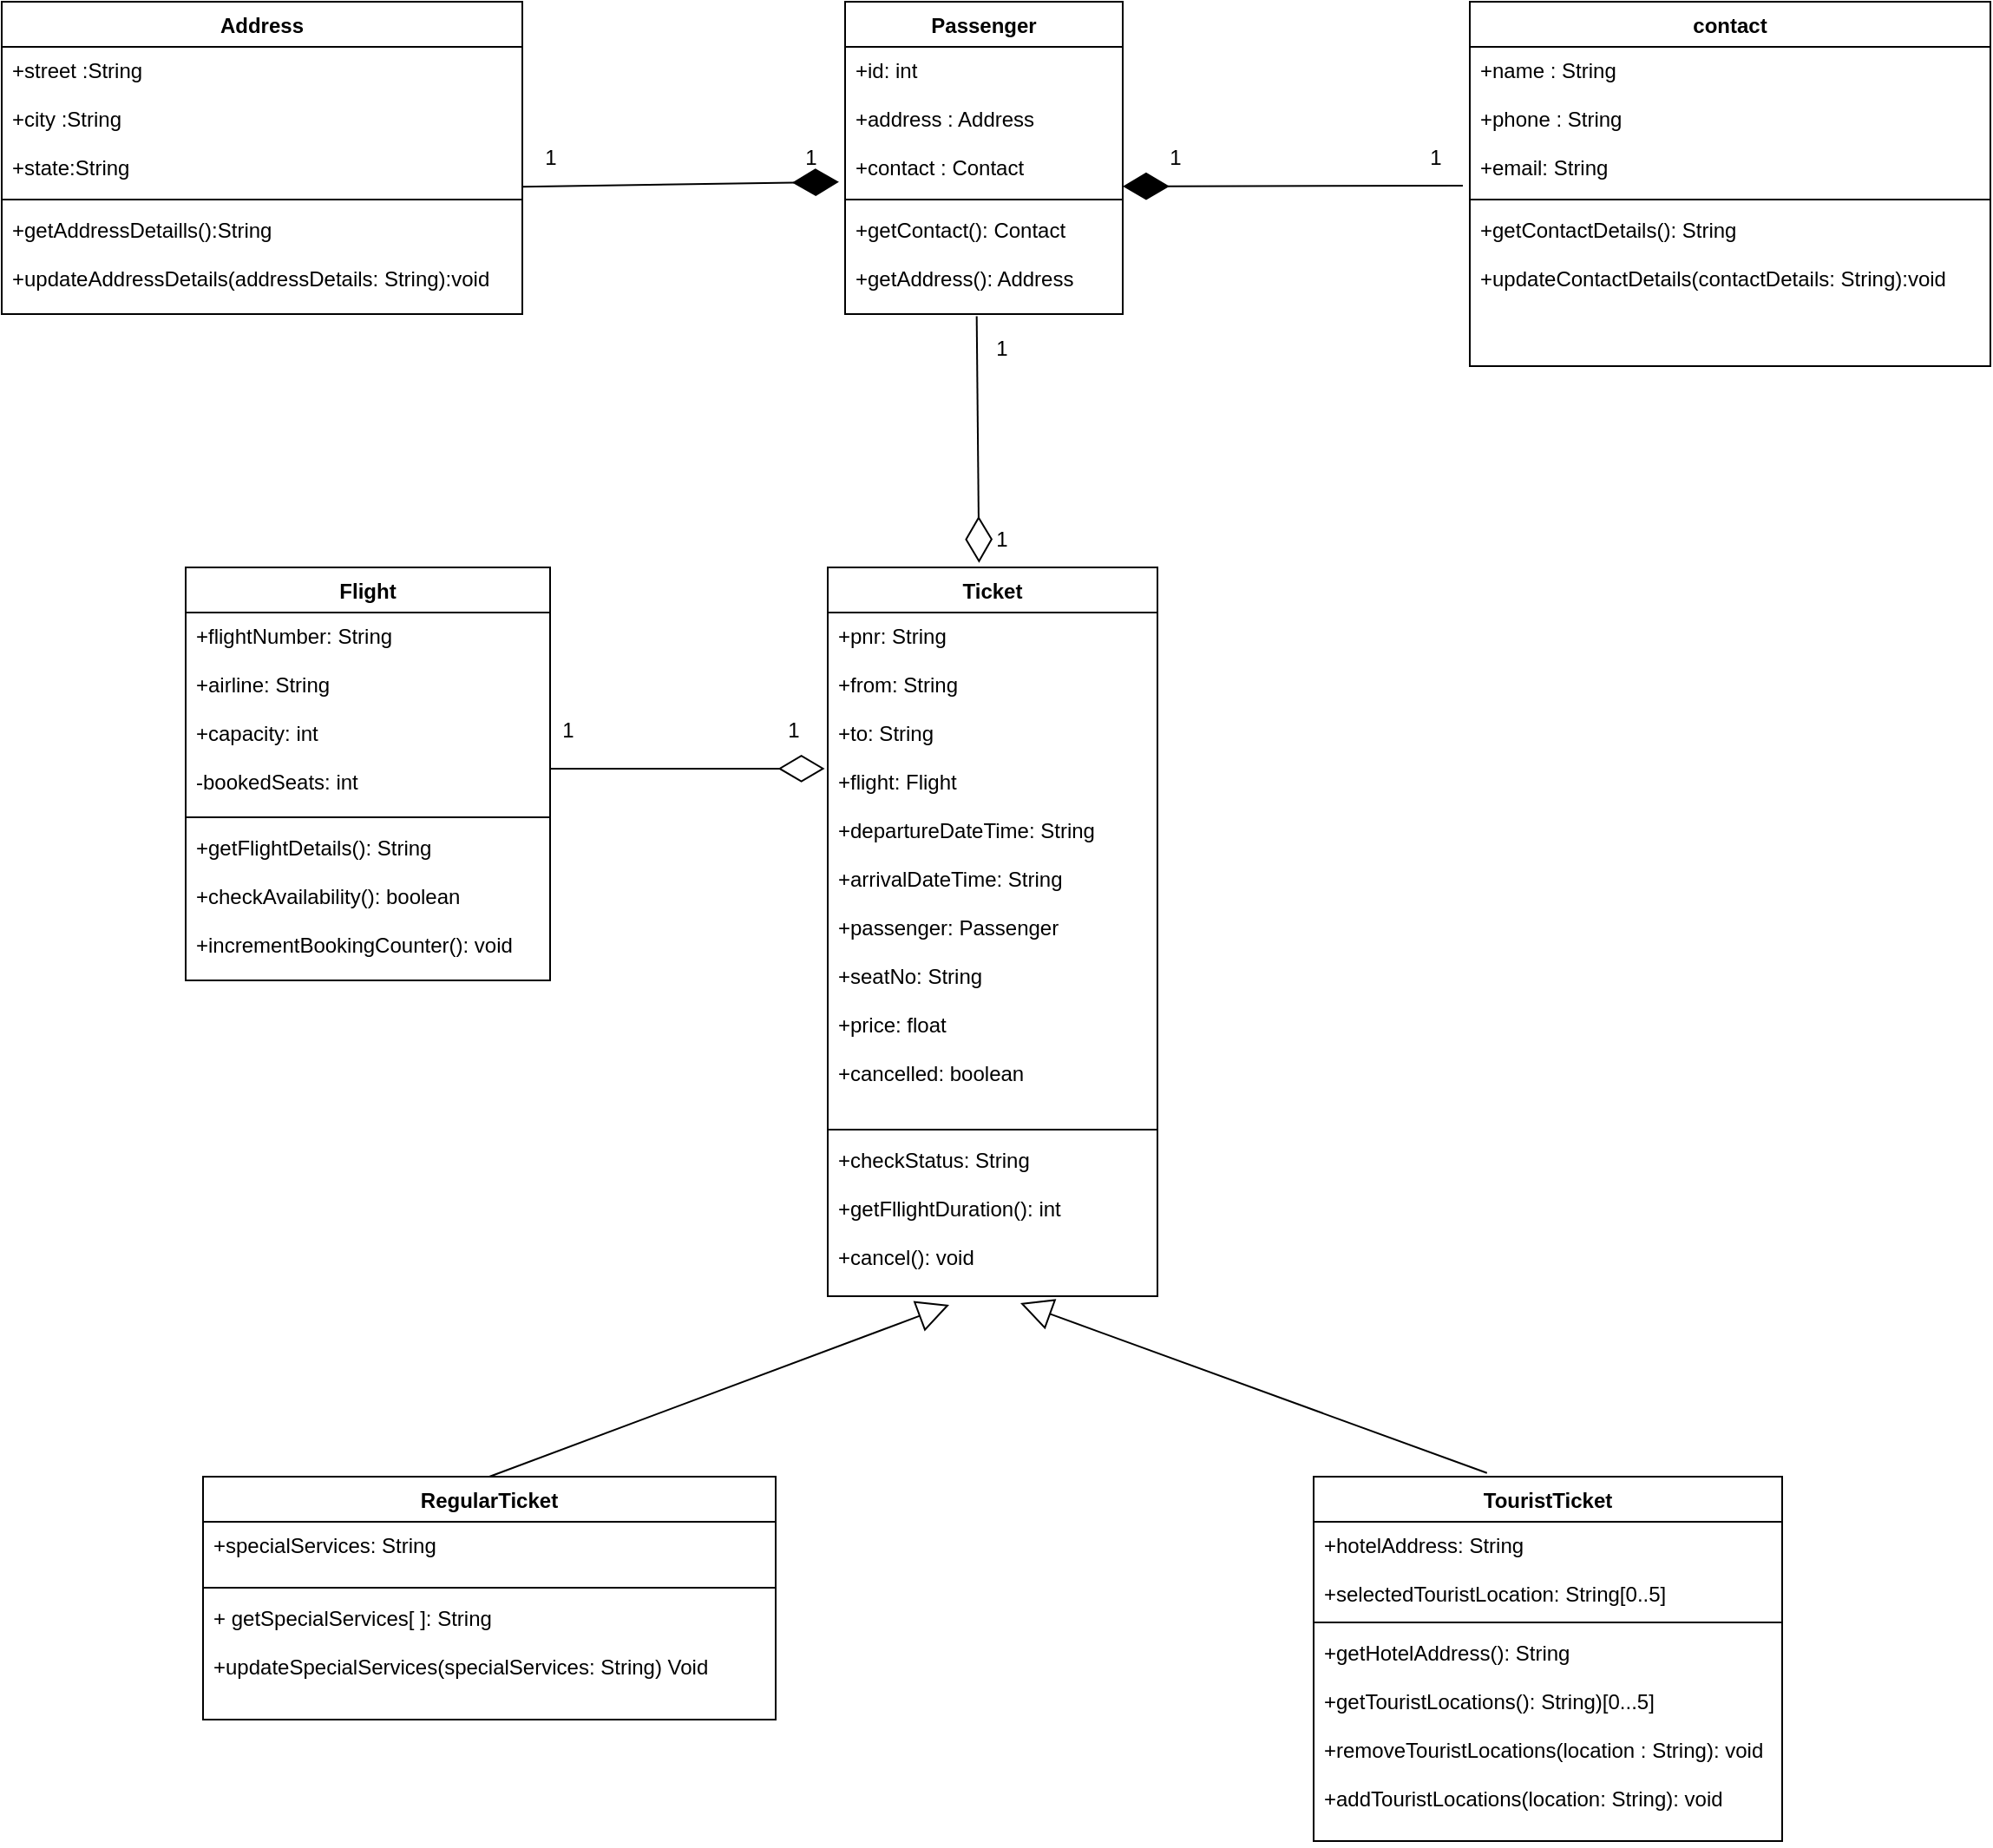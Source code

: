 <mxfile version="14.1.8" type="device"><diagram id="C5RBs43oDa-KdzZeNtuy" name="Page-1"><mxGraphModel dx="1092" dy="494" grid="1" gridSize="10" guides="1" tooltips="1" connect="1" arrows="1" fold="1" page="1" pageScale="1" pageWidth="827" pageHeight="1169" math="0" shadow="0"><root><mxCell id="WIyWlLk6GJQsqaUBKTNV-0"/><mxCell id="WIyWlLk6GJQsqaUBKTNV-1" parent="WIyWlLk6GJQsqaUBKTNV-0"/><mxCell id="g8FYmEhBHxG1YMNb0FzM-0" value="Passenger" style="swimlane;fontStyle=1;align=center;verticalAlign=top;childLayout=stackLayout;horizontal=1;startSize=26;horizontalStack=0;resizeParent=1;resizeParentMax=0;resizeLast=0;collapsible=1;marginBottom=0;" parent="WIyWlLk6GJQsqaUBKTNV-1" vertex="1"><mxGeometry x="750" y="80" width="160" height="180" as="geometry"/></mxCell><mxCell id="g8FYmEhBHxG1YMNb0FzM-1" value="+id: int&#10;&#10;+address : Address&#10;&#10;+contact : Contact" style="text;strokeColor=none;fillColor=none;align=left;verticalAlign=top;spacingLeft=4;spacingRight=4;overflow=hidden;rotatable=0;points=[[0,0.5],[1,0.5]];portConstraint=eastwest;" parent="g8FYmEhBHxG1YMNb0FzM-0" vertex="1"><mxGeometry y="26" width="160" height="84" as="geometry"/></mxCell><mxCell id="g8FYmEhBHxG1YMNb0FzM-2" value="" style="line;strokeWidth=1;fillColor=none;align=left;verticalAlign=middle;spacingTop=-1;spacingLeft=3;spacingRight=3;rotatable=0;labelPosition=right;points=[];portConstraint=eastwest;" parent="g8FYmEhBHxG1YMNb0FzM-0" vertex="1"><mxGeometry y="110" width="160" height="8" as="geometry"/></mxCell><mxCell id="g8FYmEhBHxG1YMNb0FzM-3" value="+getContact(): Contact&#10;&#10;+getAddress(): Address" style="text;strokeColor=none;fillColor=none;align=left;verticalAlign=top;spacingLeft=4;spacingRight=4;overflow=hidden;rotatable=0;points=[[0,0.5],[1,0.5]];portConstraint=eastwest;" parent="g8FYmEhBHxG1YMNb0FzM-0" vertex="1"><mxGeometry y="118" width="160" height="62" as="geometry"/></mxCell><mxCell id="g8FYmEhBHxG1YMNb0FzM-4" value="Address" style="swimlane;fontStyle=1;align=center;verticalAlign=top;childLayout=stackLayout;horizontal=1;startSize=26;horizontalStack=0;resizeParent=1;resizeParentMax=0;resizeLast=0;collapsible=1;marginBottom=0;" parent="WIyWlLk6GJQsqaUBKTNV-1" vertex="1"><mxGeometry x="264" y="80" width="300" height="180" as="geometry"><mxRectangle x="264" y="80" width="80" height="26" as="alternateBounds"/></mxGeometry></mxCell><mxCell id="g8FYmEhBHxG1YMNb0FzM-5" value="+street :String&#10;&#10;+city :String&#10;&#10;+state:String" style="text;strokeColor=none;fillColor=none;align=left;verticalAlign=top;spacingLeft=4;spacingRight=4;overflow=hidden;rotatable=0;points=[[0,0.5],[1,0.5]];portConstraint=eastwest;" parent="g8FYmEhBHxG1YMNb0FzM-4" vertex="1"><mxGeometry y="26" width="300" height="84" as="geometry"/></mxCell><mxCell id="g8FYmEhBHxG1YMNb0FzM-6" value="" style="line;strokeWidth=1;fillColor=none;align=left;verticalAlign=middle;spacingTop=-1;spacingLeft=3;spacingRight=3;rotatable=0;labelPosition=right;points=[];portConstraint=eastwest;" parent="g8FYmEhBHxG1YMNb0FzM-4" vertex="1"><mxGeometry y="110" width="300" height="8" as="geometry"/></mxCell><mxCell id="g8FYmEhBHxG1YMNb0FzM-7" value="+getAddressDetaills():String&#10;&#10;+updateAddressDetails(addressDetails: String):void" style="text;strokeColor=none;fillColor=none;align=left;verticalAlign=top;spacingLeft=4;spacingRight=4;overflow=hidden;rotatable=0;points=[[0,0.5],[1,0.5]];portConstraint=eastwest;" parent="g8FYmEhBHxG1YMNb0FzM-4" vertex="1"><mxGeometry y="118" width="300" height="62" as="geometry"/></mxCell><mxCell id="g8FYmEhBHxG1YMNb0FzM-8" value="contact" style="swimlane;fontStyle=1;align=center;verticalAlign=top;childLayout=stackLayout;horizontal=1;startSize=26;horizontalStack=0;resizeParent=1;resizeParentMax=0;resizeLast=0;collapsible=1;marginBottom=0;" parent="WIyWlLk6GJQsqaUBKTNV-1" vertex="1"><mxGeometry x="1110" y="80" width="300" height="210" as="geometry"/></mxCell><mxCell id="g8FYmEhBHxG1YMNb0FzM-9" value="+name : String&#10;&#10;+phone : String&#10;&#10;+email: String" style="text;strokeColor=none;fillColor=none;align=left;verticalAlign=top;spacingLeft=4;spacingRight=4;overflow=hidden;rotatable=0;points=[[0,0.5],[1,0.5]];portConstraint=eastwest;" parent="g8FYmEhBHxG1YMNb0FzM-8" vertex="1"><mxGeometry y="26" width="300" height="84" as="geometry"/></mxCell><mxCell id="g8FYmEhBHxG1YMNb0FzM-10" value="" style="line;strokeWidth=1;fillColor=none;align=left;verticalAlign=middle;spacingTop=-1;spacingLeft=3;spacingRight=3;rotatable=0;labelPosition=right;points=[];portConstraint=eastwest;" parent="g8FYmEhBHxG1YMNb0FzM-8" vertex="1"><mxGeometry y="110" width="300" height="8" as="geometry"/></mxCell><mxCell id="g8FYmEhBHxG1YMNb0FzM-11" value="+getContactDetails(): String&#10;&#10;+updateContactDetails(contactDetails: String):void" style="text;strokeColor=none;fillColor=none;align=left;verticalAlign=top;spacingLeft=4;spacingRight=4;overflow=hidden;rotatable=0;points=[[0,0.5],[1,0.5]];portConstraint=eastwest;" parent="g8FYmEhBHxG1YMNb0FzM-8" vertex="1"><mxGeometry y="118" width="300" height="92" as="geometry"/></mxCell><mxCell id="g8FYmEhBHxG1YMNb0FzM-12" value="Flight" style="swimlane;fontStyle=1;align=center;verticalAlign=top;childLayout=stackLayout;horizontal=1;startSize=26;horizontalStack=0;resizeParent=1;resizeParentMax=0;resizeLast=0;collapsible=1;marginBottom=0;" parent="WIyWlLk6GJQsqaUBKTNV-1" vertex="1"><mxGeometry x="370" y="406" width="210" height="238" as="geometry"/></mxCell><mxCell id="g8FYmEhBHxG1YMNb0FzM-13" value="+flightNumber: String&#10;&#10;+airline: String&#10;&#10;+capacity: int&#10;&#10;-bookedSeats: int" style="text;strokeColor=none;fillColor=none;align=left;verticalAlign=top;spacingLeft=4;spacingRight=4;overflow=hidden;rotatable=0;points=[[0,0.5],[1,0.5]];portConstraint=eastwest;" parent="g8FYmEhBHxG1YMNb0FzM-12" vertex="1"><mxGeometry y="26" width="210" height="114" as="geometry"/></mxCell><mxCell id="g8FYmEhBHxG1YMNb0FzM-14" value="" style="line;strokeWidth=1;fillColor=none;align=left;verticalAlign=middle;spacingTop=-1;spacingLeft=3;spacingRight=3;rotatable=0;labelPosition=right;points=[];portConstraint=eastwest;" parent="g8FYmEhBHxG1YMNb0FzM-12" vertex="1"><mxGeometry y="140" width="210" height="8" as="geometry"/></mxCell><mxCell id="g8FYmEhBHxG1YMNb0FzM-15" value="+getFlightDetails(): String&#10;&#10;+checkAvailability(): boolean &#10;&#10;+incrementBookingCounter(): void" style="text;strokeColor=none;fillColor=none;align=left;verticalAlign=top;spacingLeft=4;spacingRight=4;overflow=hidden;rotatable=0;points=[[0,0.5],[1,0.5]];portConstraint=eastwest;" parent="g8FYmEhBHxG1YMNb0FzM-12" vertex="1"><mxGeometry y="148" width="210" height="90" as="geometry"/></mxCell><mxCell id="g8FYmEhBHxG1YMNb0FzM-16" value="Ticket" style="swimlane;fontStyle=1;align=center;verticalAlign=top;childLayout=stackLayout;horizontal=1;startSize=26;horizontalStack=0;resizeParent=1;resizeParentMax=0;resizeLast=0;collapsible=1;marginBottom=0;" parent="WIyWlLk6GJQsqaUBKTNV-1" vertex="1"><mxGeometry x="740" y="406" width="190" height="420" as="geometry"/></mxCell><mxCell id="g8FYmEhBHxG1YMNb0FzM-17" value="+pnr: String&#10;&#10;+from: String&#10;&#10;+to: String&#10;&#10;+flight: Flight&#10;&#10;+departureDateTime: String &#10;&#10;+arrivalDateTime: String&#10;&#10;+passenger: Passenger&#10;&#10;+seatNo: String&#10;&#10;+price: float&#10;&#10;+cancelled: boolean" style="text;strokeColor=none;fillColor=none;align=left;verticalAlign=top;spacingLeft=4;spacingRight=4;overflow=hidden;rotatable=0;points=[[0,0.5],[1,0.5]];portConstraint=eastwest;" parent="g8FYmEhBHxG1YMNb0FzM-16" vertex="1"><mxGeometry y="26" width="190" height="294" as="geometry"/></mxCell><mxCell id="g8FYmEhBHxG1YMNb0FzM-18" value="" style="line;strokeWidth=1;fillColor=none;align=left;verticalAlign=middle;spacingTop=-1;spacingLeft=3;spacingRight=3;rotatable=0;labelPosition=right;points=[];portConstraint=eastwest;" parent="g8FYmEhBHxG1YMNb0FzM-16" vertex="1"><mxGeometry y="320" width="190" height="8" as="geometry"/></mxCell><mxCell id="g8FYmEhBHxG1YMNb0FzM-19" value="+checkStatus: String&#10;&#10;+getFllightDuration(): int&#10;&#10;+cancel(): void" style="text;strokeColor=none;fillColor=none;align=left;verticalAlign=top;spacingLeft=4;spacingRight=4;overflow=hidden;rotatable=0;points=[[0,0.5],[1,0.5]];portConstraint=eastwest;" parent="g8FYmEhBHxG1YMNb0FzM-16" vertex="1"><mxGeometry y="328" width="190" height="92" as="geometry"/></mxCell><mxCell id="g8FYmEhBHxG1YMNb0FzM-20" value="RegularTicket" style="swimlane;fontStyle=1;align=center;verticalAlign=top;childLayout=stackLayout;horizontal=1;startSize=26;horizontalStack=0;resizeParent=1;resizeParentMax=0;resizeLast=0;collapsible=1;marginBottom=0;" parent="WIyWlLk6GJQsqaUBKTNV-1" vertex="1"><mxGeometry x="380" y="930" width="330" height="140" as="geometry"/></mxCell><mxCell id="g8FYmEhBHxG1YMNb0FzM-21" value="+specialServices: String&#10;&#10;" style="text;strokeColor=none;fillColor=none;align=left;verticalAlign=top;spacingLeft=4;spacingRight=4;overflow=hidden;rotatable=0;points=[[0,0.5],[1,0.5]];portConstraint=eastwest;" parent="g8FYmEhBHxG1YMNb0FzM-20" vertex="1"><mxGeometry y="26" width="330" height="34" as="geometry"/></mxCell><mxCell id="g8FYmEhBHxG1YMNb0FzM-22" value="" style="line;strokeWidth=1;fillColor=none;align=left;verticalAlign=middle;spacingTop=-1;spacingLeft=3;spacingRight=3;rotatable=0;labelPosition=right;points=[];portConstraint=eastwest;" parent="g8FYmEhBHxG1YMNb0FzM-20" vertex="1"><mxGeometry y="60" width="330" height="8" as="geometry"/></mxCell><mxCell id="g8FYmEhBHxG1YMNb0FzM-23" value="+ getSpecialServices[ ]: String&#10;&#10;+updateSpecialServices(specialServices: String) Void" style="text;strokeColor=none;fillColor=none;align=left;verticalAlign=top;spacingLeft=4;spacingRight=4;overflow=hidden;rotatable=0;points=[[0,0.5],[1,0.5]];portConstraint=eastwest;" parent="g8FYmEhBHxG1YMNb0FzM-20" vertex="1"><mxGeometry y="68" width="330" height="72" as="geometry"/></mxCell><mxCell id="g8FYmEhBHxG1YMNb0FzM-24" value="TouristTicket" style="swimlane;fontStyle=1;align=center;verticalAlign=top;childLayout=stackLayout;horizontal=1;startSize=26;horizontalStack=0;resizeParent=1;resizeParentMax=0;resizeLast=0;collapsible=1;marginBottom=0;" parent="WIyWlLk6GJQsqaUBKTNV-1" vertex="1"><mxGeometry x="1020" y="930" width="270" height="210" as="geometry"/></mxCell><mxCell id="g8FYmEhBHxG1YMNb0FzM-25" value="+hotelAddress: String&#10;&#10;+selectedTouristLocation: String[0..5]" style="text;strokeColor=none;fillColor=none;align=left;verticalAlign=top;spacingLeft=4;spacingRight=4;overflow=hidden;rotatable=0;points=[[0,0.5],[1,0.5]];portConstraint=eastwest;" parent="g8FYmEhBHxG1YMNb0FzM-24" vertex="1"><mxGeometry y="26" width="270" height="54" as="geometry"/></mxCell><mxCell id="g8FYmEhBHxG1YMNb0FzM-26" value="" style="line;strokeWidth=1;fillColor=none;align=left;verticalAlign=middle;spacingTop=-1;spacingLeft=3;spacingRight=3;rotatable=0;labelPosition=right;points=[];portConstraint=eastwest;" parent="g8FYmEhBHxG1YMNb0FzM-24" vertex="1"><mxGeometry y="80" width="270" height="8" as="geometry"/></mxCell><mxCell id="g8FYmEhBHxG1YMNb0FzM-27" value="+getHotelAddress(): String&#10;&#10;+getTouristLocations(): String)[0...5] &#10;&#10;+removeTouristLocations(location : String): void&#10;&#10;+addTouristLocations(location: String): void" style="text;strokeColor=none;fillColor=none;align=left;verticalAlign=top;spacingLeft=4;spacingRight=4;overflow=hidden;rotatable=0;points=[[0,0.5],[1,0.5]];portConstraint=eastwest;" parent="g8FYmEhBHxG1YMNb0FzM-24" vertex="1"><mxGeometry y="88" width="270" height="122" as="geometry"/></mxCell><mxCell id="nHU9bQ7qZE4h6pOOat9j-5" value="" style="endArrow=diamondThin;endFill=1;endSize=24;html=1;exitX=0.999;exitY=0.96;exitDx=0;exitDy=0;exitPerimeter=0;entryX=-0.022;entryY=0.927;entryDx=0;entryDy=0;entryPerimeter=0;" parent="WIyWlLk6GJQsqaUBKTNV-1" source="g8FYmEhBHxG1YMNb0FzM-5" target="g8FYmEhBHxG1YMNb0FzM-1" edge="1"><mxGeometry width="160" relative="1" as="geometry"><mxPoint x="570" y="184.66" as="sourcePoint"/><mxPoint x="730" y="184.66" as="targetPoint"/></mxGeometry></mxCell><mxCell id="nHU9bQ7qZE4h6pOOat9j-7" value="1" style="text;html=1;align=center;verticalAlign=middle;resizable=0;points=[];autosize=1;" parent="WIyWlLk6GJQsqaUBKTNV-1" vertex="1"><mxGeometry x="720" y="160" width="20" height="20" as="geometry"/></mxCell><mxCell id="nHU9bQ7qZE4h6pOOat9j-8" value="1" style="text;html=1;align=center;verticalAlign=middle;resizable=0;points=[];autosize=1;" parent="WIyWlLk6GJQsqaUBKTNV-1" vertex="1"><mxGeometry x="570" y="160" width="20" height="20" as="geometry"/></mxCell><mxCell id="nHU9bQ7qZE4h6pOOat9j-9" value="" style="endArrow=diamondThin;endFill=1;endSize=24;html=1;" parent="WIyWlLk6GJQsqaUBKTNV-1" edge="1"><mxGeometry width="160" relative="1" as="geometry"><mxPoint x="1106" y="186" as="sourcePoint"/><mxPoint x="910" y="186.39" as="targetPoint"/></mxGeometry></mxCell><mxCell id="nHU9bQ7qZE4h6pOOat9j-10" value="1" style="text;html=1;align=center;verticalAlign=middle;resizable=0;points=[];autosize=1;" parent="WIyWlLk6GJQsqaUBKTNV-1" vertex="1"><mxGeometry x="930" y="160" width="20" height="20" as="geometry"/></mxCell><mxCell id="nHU9bQ7qZE4h6pOOat9j-11" value="1" style="text;html=1;align=center;verticalAlign=middle;resizable=0;points=[];autosize=1;" parent="WIyWlLk6GJQsqaUBKTNV-1" vertex="1"><mxGeometry x="1080" y="160" width="20" height="20" as="geometry"/></mxCell><mxCell id="nHU9bQ7qZE4h6pOOat9j-12" value="" style="endArrow=diamondThin;endFill=0;endSize=24;html=1;entryX=-0.14;entryY=1.166;entryDx=0;entryDy=0;exitX=0.474;exitY=1.02;exitDx=0;exitDy=0;exitPerimeter=0;entryPerimeter=0;" parent="WIyWlLk6GJQsqaUBKTNV-1" source="g8FYmEhBHxG1YMNb0FzM-3" target="nHU9bQ7qZE4h6pOOat9j-13" edge="1"><mxGeometry width="160" relative="1" as="geometry"><mxPoint x="825" y="270" as="sourcePoint"/><mxPoint x="1010" y="350" as="targetPoint"/></mxGeometry></mxCell><mxCell id="nHU9bQ7qZE4h6pOOat9j-13" value="1" style="text;html=1;align=center;verticalAlign=middle;resizable=0;points=[];autosize=1;" parent="WIyWlLk6GJQsqaUBKTNV-1" vertex="1"><mxGeometry x="830" y="380" width="20" height="20" as="geometry"/></mxCell><mxCell id="nHU9bQ7qZE4h6pOOat9j-14" value="1" style="text;html=1;align=center;verticalAlign=middle;resizable=0;points=[];autosize=1;" parent="WIyWlLk6GJQsqaUBKTNV-1" vertex="1"><mxGeometry x="830" y="270" width="20" height="20" as="geometry"/></mxCell><mxCell id="nHU9bQ7qZE4h6pOOat9j-16" value="" style="endArrow=diamondThin;endFill=0;endSize=24;html=1;entryX=-0.009;entryY=0.306;entryDx=0;entryDy=0;entryPerimeter=0;" parent="WIyWlLk6GJQsqaUBKTNV-1" target="g8FYmEhBHxG1YMNb0FzM-17" edge="1"><mxGeometry width="160" relative="1" as="geometry"><mxPoint x="580" y="522" as="sourcePoint"/><mxPoint x="690" y="524.66" as="targetPoint"/></mxGeometry></mxCell><mxCell id="nHU9bQ7qZE4h6pOOat9j-18" value="1" style="text;html=1;align=center;verticalAlign=middle;resizable=0;points=[];autosize=1;" parent="WIyWlLk6GJQsqaUBKTNV-1" vertex="1"><mxGeometry x="710" y="490" width="20" height="20" as="geometry"/></mxCell><mxCell id="nHU9bQ7qZE4h6pOOat9j-19" value="1" style="text;html=1;align=center;verticalAlign=middle;resizable=0;points=[];autosize=1;" parent="WIyWlLk6GJQsqaUBKTNV-1" vertex="1"><mxGeometry x="580" y="490" width="20" height="20" as="geometry"/></mxCell><mxCell id="-5NN6slIjIckYxNLmc75-0" value="Extends" style="endArrow=block;endSize=16;endFill=0;labelBackgroundColor=none;noLabel=1;fontColor=none;exitX=0.37;exitY=-0.01;exitDx=0;exitDy=0;exitPerimeter=0;" edge="1" parent="WIyWlLk6GJQsqaUBKTNV-1" source="g8FYmEhBHxG1YMNb0FzM-24"><mxGeometry x="0.496" y="-147" width="160" relative="1" as="geometry"><mxPoint x="1053.38" y="933.71" as="sourcePoint"/><mxPoint x="851" y="830" as="targetPoint"/><Array as="points"/><mxPoint as="offset"/></mxGeometry></mxCell><mxCell id="-5NN6slIjIckYxNLmc75-1" value="Extends" style="endArrow=block;endSize=16;endFill=0;labelBackgroundColor=none;noLabel=1;fontColor=none;exitX=0.5;exitY=0;exitDx=0;exitDy=0;" edge="1" parent="WIyWlLk6GJQsqaUBKTNV-1" source="g8FYmEhBHxG1YMNb0FzM-20"><mxGeometry x="0.496" y="-147" width="160" relative="1" as="geometry"><mxPoint x="620" y="850" as="sourcePoint"/><mxPoint x="810" y="831" as="targetPoint"/><Array as="points"/><mxPoint as="offset"/></mxGeometry></mxCell></root></mxGraphModel></diagram></mxfile>